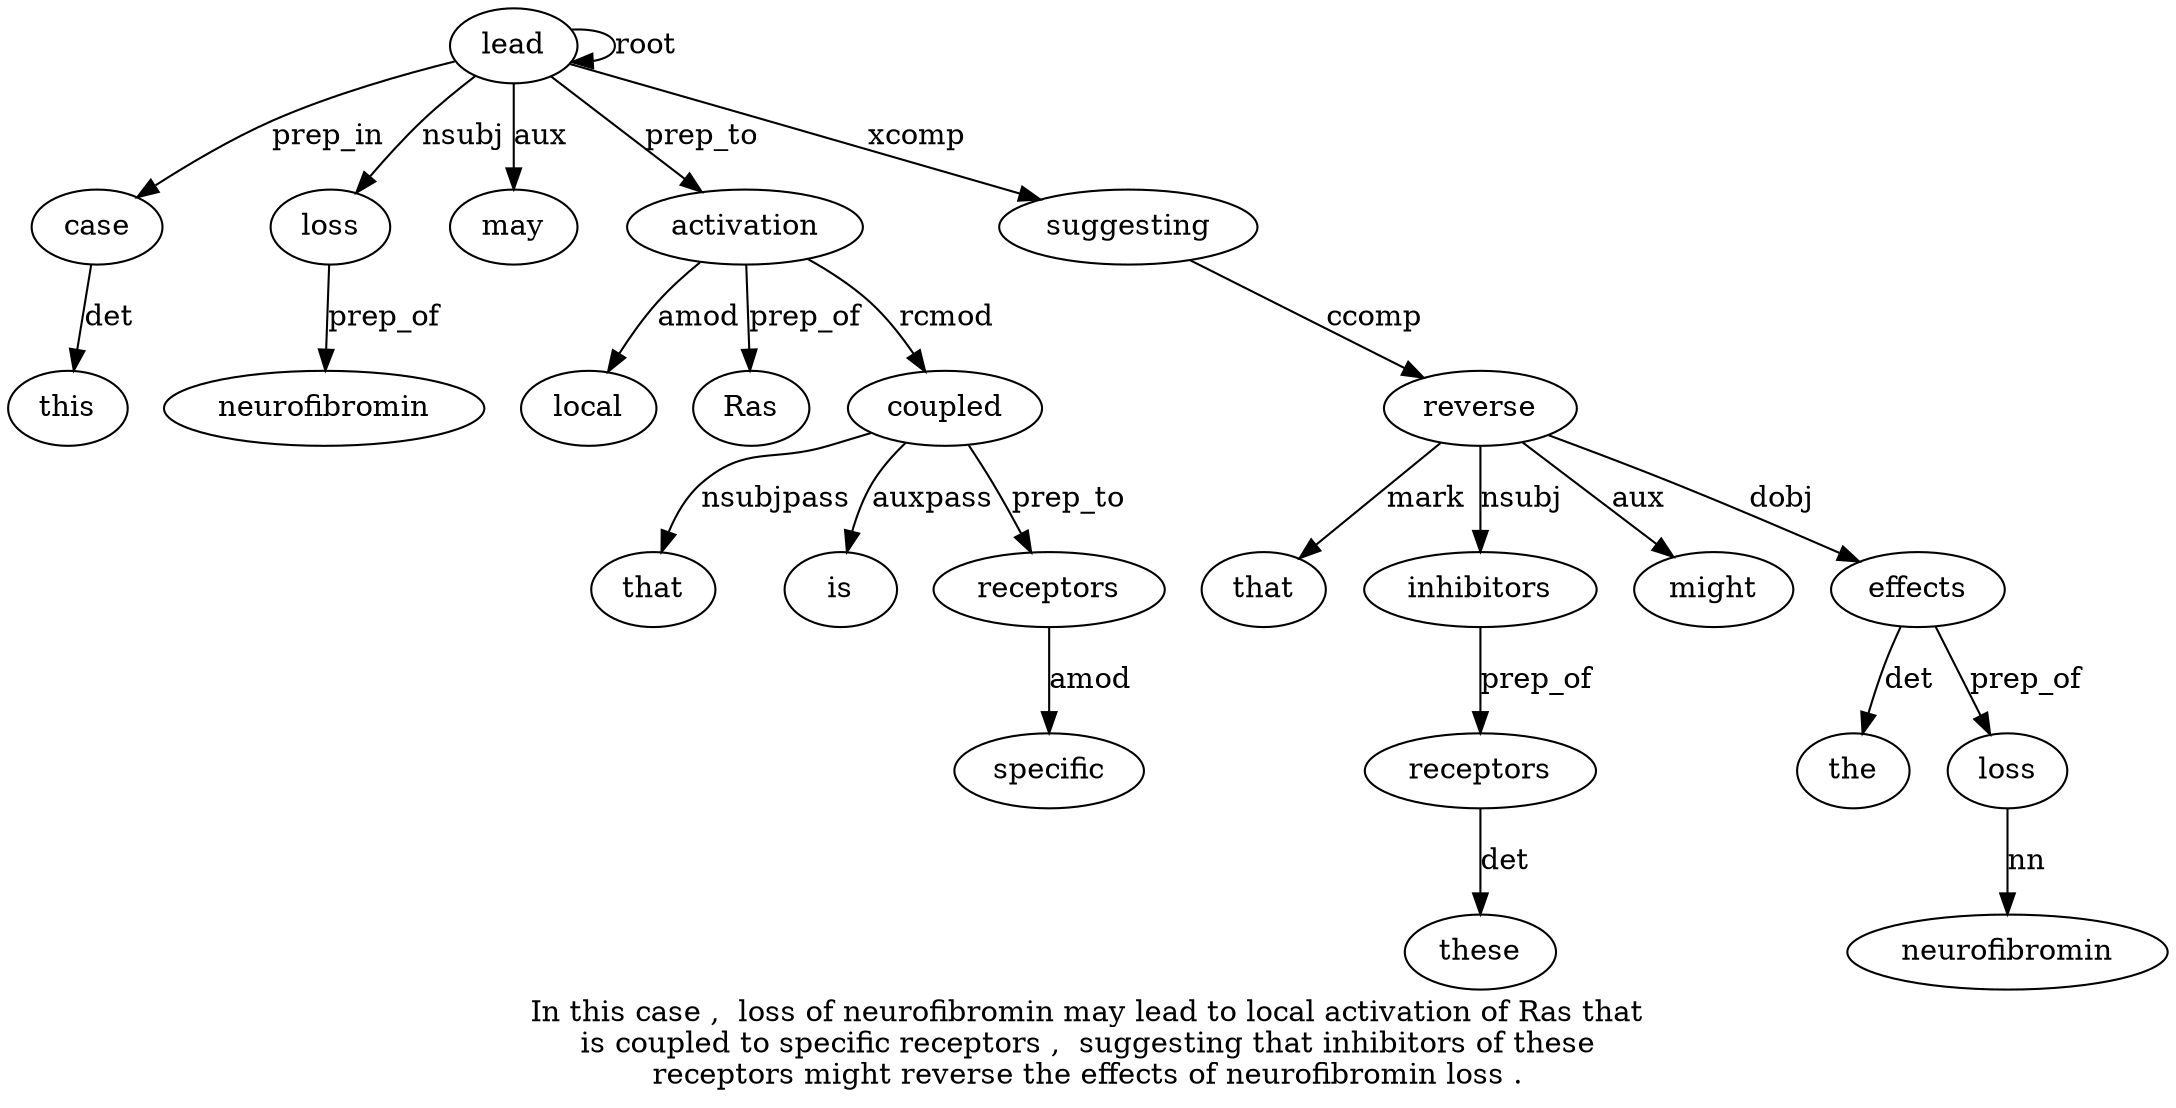 digraph "In this case ,  loss of neurofibromin may lead to local activation of Ras that is coupled to specific receptors ,  suggesting that inhibitors of these receptors might reverse the effects of neurofibromin loss ." {
label="In this case ,  loss of neurofibromin may lead to local activation of Ras that
is coupled to specific receptors ,  suggesting that inhibitors of these
receptors might reverse the effects of neurofibromin loss .";
case3 [style=filled, fillcolor=white, label=case];
this2 [style=filled, fillcolor=white, label=this];
case3 -> this2  [label=det];
lead9 [style=filled, fillcolor=white, label=lead];
lead9 -> case3  [label=prep_in];
loss5 [style=filled, fillcolor=white, label=loss];
lead9 -> loss5  [label=nsubj];
neurofibromin7 [style=filled, fillcolor=white, label=neurofibromin];
loss5 -> neurofibromin7  [label=prep_of];
may8 [style=filled, fillcolor=white, label=may];
lead9 -> may8  [label=aux];
lead9 -> lead9  [label=root];
activation12 [style=filled, fillcolor=white, label=activation];
local11 [style=filled, fillcolor=white, label=local];
activation12 -> local11  [label=amod];
lead9 -> activation12  [label=prep_to];
Ras14 [style=filled, fillcolor=white, label=Ras];
activation12 -> Ras14  [label=prep_of];
coupled17 [style=filled, fillcolor=white, label=coupled];
that15 [style=filled, fillcolor=white, label=that];
coupled17 -> that15  [label=nsubjpass];
is16 [style=filled, fillcolor=white, label=is];
coupled17 -> is16  [label=auxpass];
activation12 -> coupled17  [label=rcmod];
receptors20 [style=filled, fillcolor=white, label=receptors];
specific19 [style=filled, fillcolor=white, label=specific];
receptors20 -> specific19  [label=amod];
coupled17 -> receptors20  [label=prep_to];
suggesting22 [style=filled, fillcolor=white, label=suggesting];
lead9 -> suggesting22  [label=xcomp];
reverse29 [style=filled, fillcolor=white, label=reverse];
that23 [style=filled, fillcolor=white, label=that];
reverse29 -> that23  [label=mark];
inhibitors24 [style=filled, fillcolor=white, label=inhibitors];
reverse29 -> inhibitors24  [label=nsubj];
receptors27 [style=filled, fillcolor=white, label=receptors];
these26 [style=filled, fillcolor=white, label=these];
receptors27 -> these26  [label=det];
inhibitors24 -> receptors27  [label=prep_of];
might28 [style=filled, fillcolor=white, label=might];
reverse29 -> might28  [label=aux];
suggesting22 -> reverse29  [label=ccomp];
effects31 [style=filled, fillcolor=white, label=effects];
the30 [style=filled, fillcolor=white, label=the];
effects31 -> the30  [label=det];
reverse29 -> effects31  [label=dobj];
loss34 [style=filled, fillcolor=white, label=loss];
neurofibromin33 [style=filled, fillcolor=white, label=neurofibromin];
loss34 -> neurofibromin33  [label=nn];
effects31 -> loss34  [label=prep_of];
}

